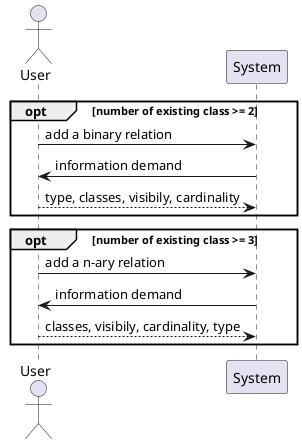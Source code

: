 @startuml
    actor User as u
    participant System as s

    opt number of existing class >= 2
        u -> s: add a binary relation
        s -> u: information demand
        u --> s: type, classes, visibily, cardinality
    end

    opt number of existing class >= 3
        u -> s: add a n-ary relation
        s -> u: information demand
        u --> s: classes, visibily, cardinality, type
    end
@enduml